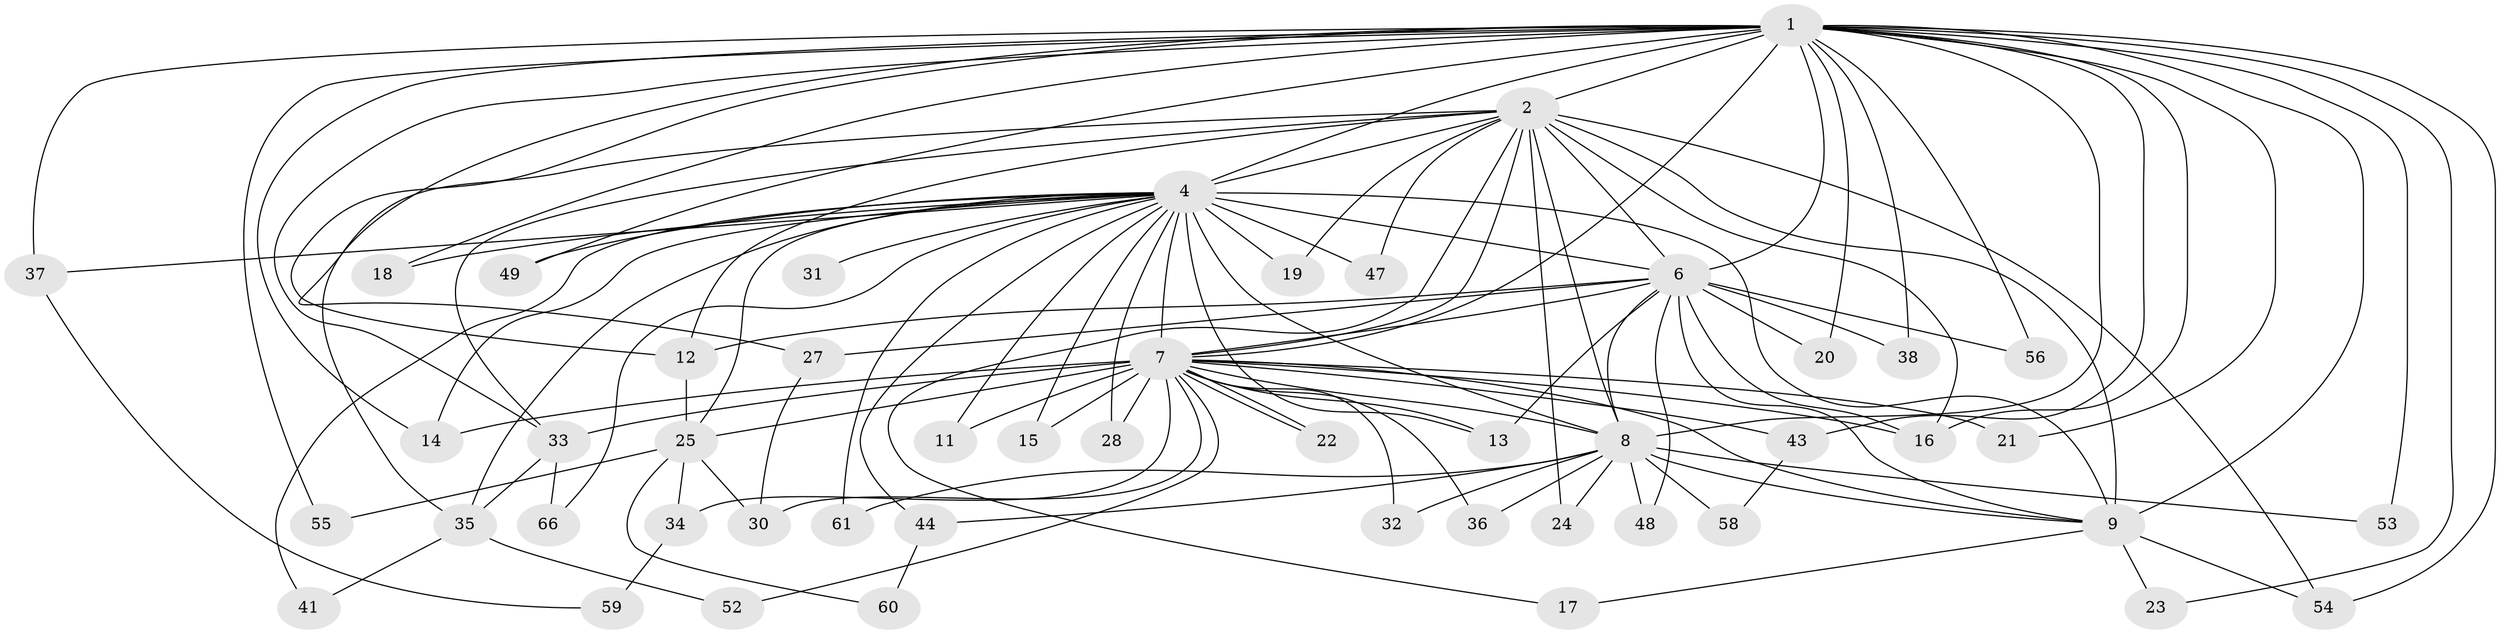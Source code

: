 // Generated by graph-tools (version 1.1) at 2025/23/03/03/25 07:23:36]
// undirected, 49 vertices, 114 edges
graph export_dot {
graph [start="1"]
  node [color=gray90,style=filled];
  1 [super="+3"];
  2 [super="+5"];
  4 [super="+10"];
  6 [super="+42"];
  7 [super="+63"];
  8 [super="+26"];
  9 [super="+57"];
  11;
  12 [super="+39"];
  13 [super="+51"];
  14 [super="+45"];
  15;
  16 [super="+40"];
  17;
  18;
  19;
  20;
  21;
  22;
  23;
  24;
  25 [super="+29"];
  27;
  28;
  30 [super="+62"];
  31;
  32;
  33 [super="+50"];
  34;
  35 [super="+65"];
  36;
  37;
  38;
  41;
  43;
  44 [super="+46"];
  47;
  48;
  49;
  52;
  53;
  54;
  55;
  56;
  58 [super="+64"];
  59;
  60;
  61;
  66;
  1 -- 2 [weight=4];
  1 -- 4 [weight=4];
  1 -- 6 [weight=2];
  1 -- 7 [weight=2];
  1 -- 8 [weight=2];
  1 -- 9 [weight=2];
  1 -- 18;
  1 -- 23;
  1 -- 37;
  1 -- 38;
  1 -- 53;
  1 -- 54;
  1 -- 55;
  1 -- 56;
  1 -- 43;
  1 -- 14;
  1 -- 16;
  1 -- 49;
  1 -- 20;
  1 -- 21;
  1 -- 27;
  1 -- 33;
  1 -- 12;
  2 -- 4 [weight=4];
  2 -- 6 [weight=2];
  2 -- 7 [weight=2];
  2 -- 8 [weight=2];
  2 -- 9 [weight=2];
  2 -- 17;
  2 -- 19;
  2 -- 33;
  2 -- 54;
  2 -- 35;
  2 -- 12;
  2 -- 47;
  2 -- 16;
  2 -- 24;
  4 -- 6 [weight=2];
  4 -- 7 [weight=2];
  4 -- 8 [weight=3];
  4 -- 9 [weight=2];
  4 -- 11;
  4 -- 19;
  4 -- 37;
  4 -- 41;
  4 -- 44 [weight=2];
  4 -- 47;
  4 -- 49;
  4 -- 61;
  4 -- 66;
  4 -- 35;
  4 -- 13;
  4 -- 15;
  4 -- 18;
  4 -- 25;
  4 -- 28;
  4 -- 31;
  4 -- 14;
  6 -- 7;
  6 -- 8;
  6 -- 9;
  6 -- 12;
  6 -- 13;
  6 -- 20;
  6 -- 27;
  6 -- 38;
  6 -- 48;
  6 -- 56;
  6 -- 16;
  7 -- 8;
  7 -- 9;
  7 -- 11;
  7 -- 14;
  7 -- 15;
  7 -- 21;
  7 -- 22;
  7 -- 22;
  7 -- 28;
  7 -- 30;
  7 -- 32;
  7 -- 33;
  7 -- 34;
  7 -- 36;
  7 -- 43;
  7 -- 52;
  7 -- 25;
  7 -- 13;
  7 -- 16;
  8 -- 9;
  8 -- 24;
  8 -- 32;
  8 -- 36;
  8 -- 44;
  8 -- 48;
  8 -- 53;
  8 -- 58 [weight=2];
  8 -- 61;
  9 -- 17;
  9 -- 23;
  9 -- 54;
  12 -- 25;
  25 -- 34;
  25 -- 55;
  25 -- 60;
  25 -- 30;
  27 -- 30;
  33 -- 66;
  33 -- 35;
  34 -- 59;
  35 -- 41;
  35 -- 52;
  37 -- 59;
  43 -- 58;
  44 -- 60;
}
